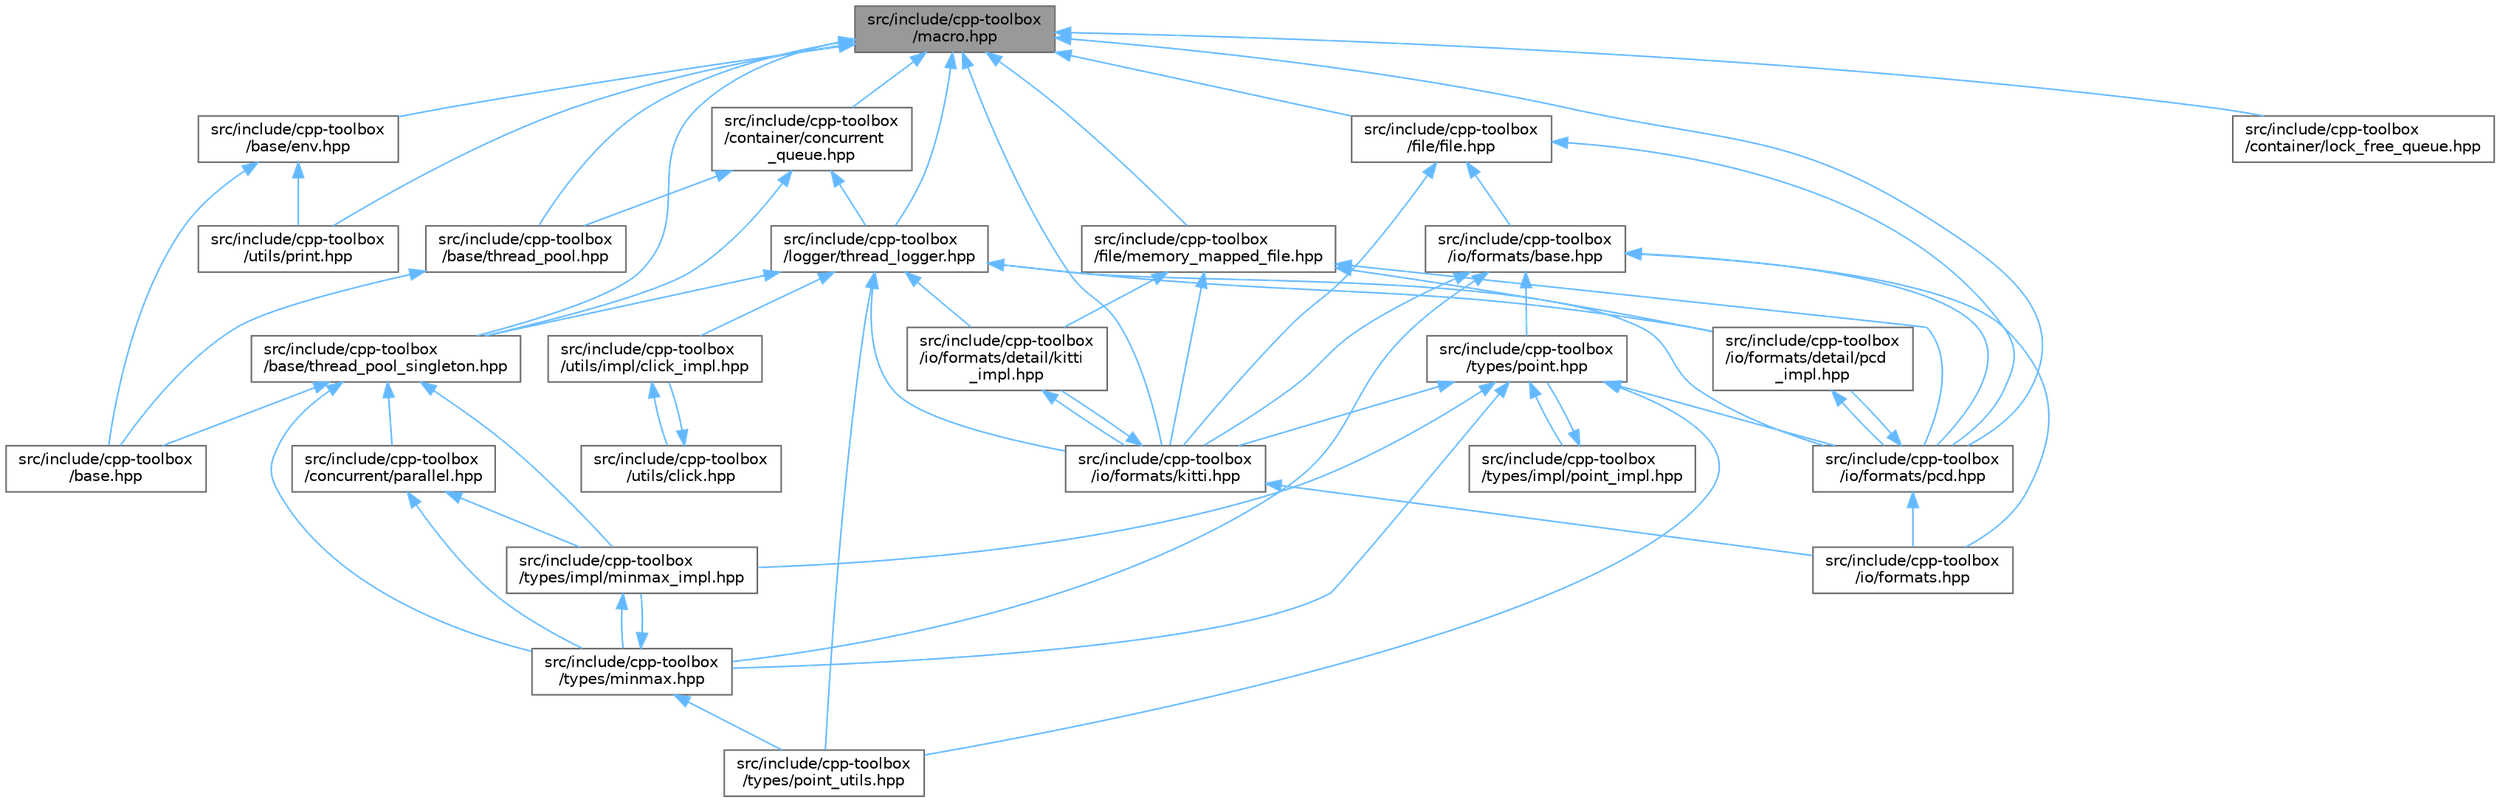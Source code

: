 digraph "src/include/cpp-toolbox/macro.hpp"
{
 // LATEX_PDF_SIZE
  bgcolor="transparent";
  edge [fontname=Helvetica,fontsize=10,labelfontname=Helvetica,labelfontsize=10];
  node [fontname=Helvetica,fontsize=10,shape=box,height=0.2,width=0.4];
  Node1 [id="Node000001",label="src/include/cpp-toolbox\l/macro.hpp",height=0.2,width=0.4,color="gray40", fillcolor="grey60", style="filled", fontcolor="black",tooltip="通用的编译器、平台、架构检测和实用宏定义 / Common macros for compiler, platform, architecture detection and utility macro..."];
  Node1 -> Node2 [id="edge1_Node000001_Node000002",dir="back",color="steelblue1",style="solid",tooltip=" "];
  Node2 [id="Node000002",label="src/include/cpp-toolbox\l/base/env.hpp",height=0.2,width=0.4,color="grey40", fillcolor="white", style="filled",URL="$env_8hpp.html",tooltip=" "];
  Node2 -> Node3 [id="edge2_Node000002_Node000003",dir="back",color="steelblue1",style="solid",tooltip=" "];
  Node3 [id="Node000003",label="src/include/cpp-toolbox\l/base.hpp",height=0.2,width=0.4,color="grey40", fillcolor="white", style="filled",URL="$base_8hpp.html",tooltip=" "];
  Node2 -> Node4 [id="edge3_Node000002_Node000004",dir="back",color="steelblue1",style="solid",tooltip=" "];
  Node4 [id="Node000004",label="src/include/cpp-toolbox\l/utils/print.hpp",height=0.2,width=0.4,color="grey40", fillcolor="white", style="filled",URL="$print_8hpp.html",tooltip=" "];
  Node1 -> Node5 [id="edge4_Node000001_Node000005",dir="back",color="steelblue1",style="solid",tooltip=" "];
  Node5 [id="Node000005",label="src/include/cpp-toolbox\l/base/thread_pool.hpp",height=0.2,width=0.4,color="grey40", fillcolor="white", style="filled",URL="$thread__pool_8hpp.html",tooltip=" "];
  Node5 -> Node3 [id="edge5_Node000005_Node000003",dir="back",color="steelblue1",style="solid",tooltip=" "];
  Node1 -> Node6 [id="edge6_Node000001_Node000006",dir="back",color="steelblue1",style="solid",tooltip=" "];
  Node6 [id="Node000006",label="src/include/cpp-toolbox\l/base/thread_pool_singleton.hpp",height=0.2,width=0.4,color="grey40", fillcolor="white", style="filled",URL="$thread__pool__singleton_8hpp.html",tooltip=" "];
  Node6 -> Node3 [id="edge7_Node000006_Node000003",dir="back",color="steelblue1",style="solid",tooltip=" "];
  Node6 -> Node7 [id="edge8_Node000006_Node000007",dir="back",color="steelblue1",style="solid",tooltip=" "];
  Node7 [id="Node000007",label="src/include/cpp-toolbox\l/concurrent/parallel.hpp",height=0.2,width=0.4,color="grey40", fillcolor="white", style="filled",URL="$parallel_8hpp.html",tooltip=" "];
  Node7 -> Node8 [id="edge9_Node000007_Node000008",dir="back",color="steelblue1",style="solid",tooltip=" "];
  Node8 [id="Node000008",label="src/include/cpp-toolbox\l/types/impl/minmax_impl.hpp",height=0.2,width=0.4,color="grey40", fillcolor="white", style="filled",URL="$minmax__impl_8hpp.html",tooltip=" "];
  Node8 -> Node9 [id="edge10_Node000008_Node000009",dir="back",color="steelblue1",style="solid",tooltip=" "];
  Node9 [id="Node000009",label="src/include/cpp-toolbox\l/types/minmax.hpp",height=0.2,width=0.4,color="grey40", fillcolor="white", style="filled",URL="$minmax_8hpp.html",tooltip=" "];
  Node9 -> Node8 [id="edge11_Node000009_Node000008",dir="back",color="steelblue1",style="solid",tooltip=" "];
  Node9 -> Node10 [id="edge12_Node000009_Node000010",dir="back",color="steelblue1",style="solid",tooltip=" "];
  Node10 [id="Node000010",label="src/include/cpp-toolbox\l/types/point_utils.hpp",height=0.2,width=0.4,color="grey40", fillcolor="white", style="filled",URL="$point__utils_8hpp.html",tooltip=" "];
  Node7 -> Node9 [id="edge13_Node000007_Node000009",dir="back",color="steelblue1",style="solid",tooltip=" "];
  Node6 -> Node8 [id="edge14_Node000006_Node000008",dir="back",color="steelblue1",style="solid",tooltip=" "];
  Node6 -> Node9 [id="edge15_Node000006_Node000009",dir="back",color="steelblue1",style="solid",tooltip=" "];
  Node1 -> Node11 [id="edge16_Node000001_Node000011",dir="back",color="steelblue1",style="solid",tooltip=" "];
  Node11 [id="Node000011",label="src/include/cpp-toolbox\l/container/concurrent\l_queue.hpp",height=0.2,width=0.4,color="grey40", fillcolor="white", style="filled",URL="$concurrent__queue_8hpp.html",tooltip=" "];
  Node11 -> Node5 [id="edge17_Node000011_Node000005",dir="back",color="steelblue1",style="solid",tooltip=" "];
  Node11 -> Node6 [id="edge18_Node000011_Node000006",dir="back",color="steelblue1",style="solid",tooltip=" "];
  Node11 -> Node12 [id="edge19_Node000011_Node000012",dir="back",color="steelblue1",style="solid",tooltip=" "];
  Node12 [id="Node000012",label="src/include/cpp-toolbox\l/logger/thread_logger.hpp",height=0.2,width=0.4,color="grey40", fillcolor="white", style="filled",URL="$thread__logger_8hpp.html",tooltip=" "];
  Node12 -> Node6 [id="edge20_Node000012_Node000006",dir="back",color="steelblue1",style="solid",tooltip=" "];
  Node12 -> Node13 [id="edge21_Node000012_Node000013",dir="back",color="steelblue1",style="solid",tooltip=" "];
  Node13 [id="Node000013",label="src/include/cpp-toolbox\l/io/formats/detail/kitti\l_impl.hpp",height=0.2,width=0.4,color="grey40", fillcolor="white", style="filled",URL="$kitti__impl_8hpp.html",tooltip="此文件包含 kitti_format_t 的模板实现/This file contains the template implementations for kitti_format_t"];
  Node13 -> Node14 [id="edge22_Node000013_Node000014",dir="back",color="steelblue1",style="solid",tooltip=" "];
  Node14 [id="Node000014",label="src/include/cpp-toolbox\l/io/formats/kitti.hpp",height=0.2,width=0.4,color="grey40", fillcolor="white", style="filled",URL="$kitti_8hpp.html",tooltip=" "];
  Node14 -> Node15 [id="edge23_Node000014_Node000015",dir="back",color="steelblue1",style="solid",tooltip=" "];
  Node15 [id="Node000015",label="src/include/cpp-toolbox\l/io/formats.hpp",height=0.2,width=0.4,color="grey40", fillcolor="white", style="filled",URL="$formats_8hpp.html",tooltip=" "];
  Node14 -> Node13 [id="edge24_Node000014_Node000013",dir="back",color="steelblue1",style="solid",tooltip=" "];
  Node12 -> Node16 [id="edge25_Node000012_Node000016",dir="back",color="steelblue1",style="solid",tooltip=" "];
  Node16 [id="Node000016",label="src/include/cpp-toolbox\l/io/formats/detail/pcd\l_impl.hpp",height=0.2,width=0.4,color="grey40", fillcolor="white", style="filled",URL="$pcd__impl_8hpp.html",tooltip="此文件包含 pcd_format_t 的模板实现/This file contains the template implementations for pcd_format_t"];
  Node16 -> Node17 [id="edge26_Node000016_Node000017",dir="back",color="steelblue1",style="solid",tooltip=" "];
  Node17 [id="Node000017",label="src/include/cpp-toolbox\l/io/formats/pcd.hpp",height=0.2,width=0.4,color="grey40", fillcolor="white", style="filled",URL="$pcd_8hpp.html",tooltip=" "];
  Node17 -> Node15 [id="edge27_Node000017_Node000015",dir="back",color="steelblue1",style="solid",tooltip=" "];
  Node17 -> Node16 [id="edge28_Node000017_Node000016",dir="back",color="steelblue1",style="solid",tooltip=" "];
  Node12 -> Node14 [id="edge29_Node000012_Node000014",dir="back",color="steelblue1",style="solid",tooltip=" "];
  Node12 -> Node17 [id="edge30_Node000012_Node000017",dir="back",color="steelblue1",style="solid",tooltip=" "];
  Node12 -> Node10 [id="edge31_Node000012_Node000010",dir="back",color="steelblue1",style="solid",tooltip=" "];
  Node12 -> Node18 [id="edge32_Node000012_Node000018",dir="back",color="steelblue1",style="solid",tooltip=" "];
  Node18 [id="Node000018",label="src/include/cpp-toolbox\l/utils/impl/click_impl.hpp",height=0.2,width=0.4,color="grey40", fillcolor="white", style="filled",URL="$click__impl_8hpp.html",tooltip=" "];
  Node18 -> Node19 [id="edge33_Node000018_Node000019",dir="back",color="steelblue1",style="solid",tooltip=" "];
  Node19 [id="Node000019",label="src/include/cpp-toolbox\l/utils/click.hpp",height=0.2,width=0.4,color="grey40", fillcolor="white", style="filled",URL="$click_8hpp.html",tooltip=" "];
  Node19 -> Node18 [id="edge34_Node000019_Node000018",dir="back",color="steelblue1",style="solid",tooltip=" "];
  Node1 -> Node20 [id="edge35_Node000001_Node000020",dir="back",color="steelblue1",style="solid",tooltip=" "];
  Node20 [id="Node000020",label="src/include/cpp-toolbox\l/container/lock_free_queue.hpp",height=0.2,width=0.4,color="grey40", fillcolor="white", style="filled",URL="$lock__free__queue_8hpp.html",tooltip=" "];
  Node1 -> Node21 [id="edge36_Node000001_Node000021",dir="back",color="steelblue1",style="solid",tooltip=" "];
  Node21 [id="Node000021",label="src/include/cpp-toolbox\l/file/file.hpp",height=0.2,width=0.4,color="grey40", fillcolor="white", style="filled",URL="$file_8hpp.html",tooltip=" "];
  Node21 -> Node22 [id="edge37_Node000021_Node000022",dir="back",color="steelblue1",style="solid",tooltip=" "];
  Node22 [id="Node000022",label="src/include/cpp-toolbox\l/io/formats/base.hpp",height=0.2,width=0.4,color="grey40", fillcolor="white", style="filled",URL="$io_2formats_2base_8hpp.html",tooltip=" "];
  Node22 -> Node15 [id="edge38_Node000022_Node000015",dir="back",color="steelblue1",style="solid",tooltip=" "];
  Node22 -> Node14 [id="edge39_Node000022_Node000014",dir="back",color="steelblue1",style="solid",tooltip=" "];
  Node22 -> Node17 [id="edge40_Node000022_Node000017",dir="back",color="steelblue1",style="solid",tooltip=" "];
  Node22 -> Node9 [id="edge41_Node000022_Node000009",dir="back",color="steelblue1",style="solid",tooltip=" "];
  Node22 -> Node23 [id="edge42_Node000022_Node000023",dir="back",color="steelblue1",style="solid",tooltip=" "];
  Node23 [id="Node000023",label="src/include/cpp-toolbox\l/types/point.hpp",height=0.2,width=0.4,color="grey40", fillcolor="white", style="filled",URL="$point_8hpp.html",tooltip=" "];
  Node23 -> Node14 [id="edge43_Node000023_Node000014",dir="back",color="steelblue1",style="solid",tooltip=" "];
  Node23 -> Node17 [id="edge44_Node000023_Node000017",dir="back",color="steelblue1",style="solid",tooltip=" "];
  Node23 -> Node8 [id="edge45_Node000023_Node000008",dir="back",color="steelblue1",style="solid",tooltip=" "];
  Node23 -> Node24 [id="edge46_Node000023_Node000024",dir="back",color="steelblue1",style="solid",tooltip=" "];
  Node24 [id="Node000024",label="src/include/cpp-toolbox\l/types/impl/point_impl.hpp",height=0.2,width=0.4,color="grey40", fillcolor="white", style="filled",URL="$point__impl_8hpp.html",tooltip=" "];
  Node24 -> Node23 [id="edge47_Node000024_Node000023",dir="back",color="steelblue1",style="solid",tooltip=" "];
  Node23 -> Node9 [id="edge48_Node000023_Node000009",dir="back",color="steelblue1",style="solid",tooltip=" "];
  Node23 -> Node10 [id="edge49_Node000023_Node000010",dir="back",color="steelblue1",style="solid",tooltip=" "];
  Node21 -> Node14 [id="edge50_Node000021_Node000014",dir="back",color="steelblue1",style="solid",tooltip=" "];
  Node21 -> Node17 [id="edge51_Node000021_Node000017",dir="back",color="steelblue1",style="solid",tooltip=" "];
  Node1 -> Node25 [id="edge52_Node000001_Node000025",dir="back",color="steelblue1",style="solid",tooltip=" "];
  Node25 [id="Node000025",label="src/include/cpp-toolbox\l/file/memory_mapped_file.hpp",height=0.2,width=0.4,color="grey40", fillcolor="white", style="filled",URL="$memory__mapped__file_8hpp.html",tooltip=" "];
  Node25 -> Node13 [id="edge53_Node000025_Node000013",dir="back",color="steelblue1",style="solid",tooltip=" "];
  Node25 -> Node16 [id="edge54_Node000025_Node000016",dir="back",color="steelblue1",style="solid",tooltip=" "];
  Node25 -> Node14 [id="edge55_Node000025_Node000014",dir="back",color="steelblue1",style="solid",tooltip=" "];
  Node25 -> Node17 [id="edge56_Node000025_Node000017",dir="back",color="steelblue1",style="solid",tooltip=" "];
  Node1 -> Node14 [id="edge57_Node000001_Node000014",dir="back",color="steelblue1",style="solid",tooltip=" "];
  Node1 -> Node17 [id="edge58_Node000001_Node000017",dir="back",color="steelblue1",style="solid",tooltip=" "];
  Node1 -> Node12 [id="edge59_Node000001_Node000012",dir="back",color="steelblue1",style="solid",tooltip=" "];
  Node1 -> Node4 [id="edge60_Node000001_Node000004",dir="back",color="steelblue1",style="solid",tooltip=" "];
}
